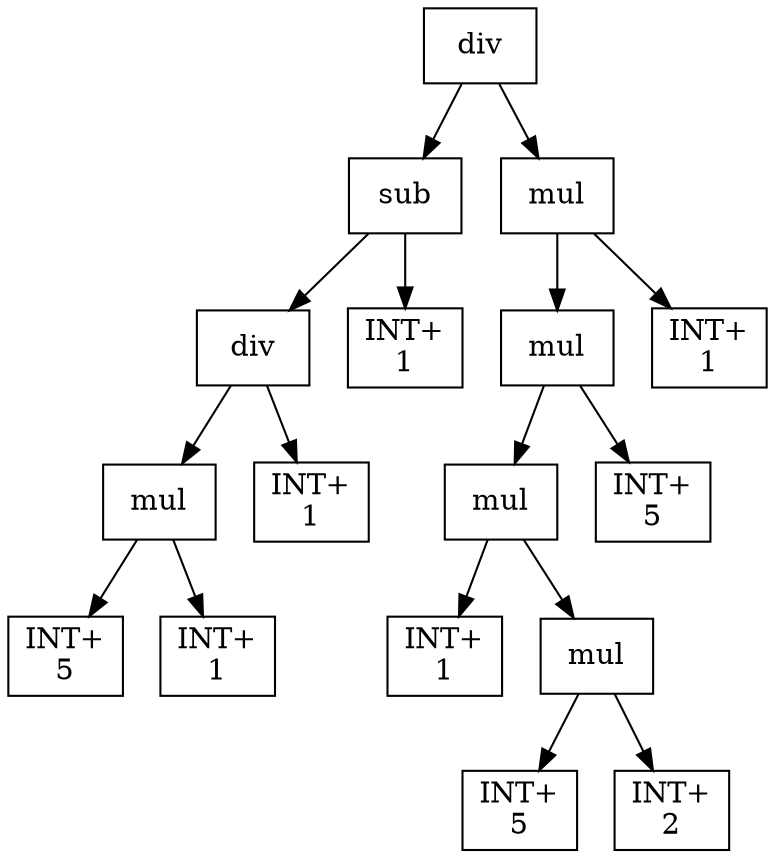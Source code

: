 digraph expr {
  node [shape=box];
  n1 [label="div"];
  n2 [label="sub"];
  n3 [label="div"];
  n4 [label="mul"];
  n5 [label="INT+\n5"];
  n6 [label="INT+\n1"];
  n4 -> n5;
  n4 -> n6;
  n7 [label="INT+\n1"];
  n3 -> n4;
  n3 -> n7;
  n8 [label="INT+\n1"];
  n2 -> n3;
  n2 -> n8;
  n9 [label="mul"];
  n10 [label="mul"];
  n11 [label="mul"];
  n12 [label="INT+\n1"];
  n13 [label="mul"];
  n14 [label="INT+\n5"];
  n15 [label="INT+\n2"];
  n13 -> n14;
  n13 -> n15;
  n11 -> n12;
  n11 -> n13;
  n16 [label="INT+\n5"];
  n10 -> n11;
  n10 -> n16;
  n17 [label="INT+\n1"];
  n9 -> n10;
  n9 -> n17;
  n1 -> n2;
  n1 -> n9;
}